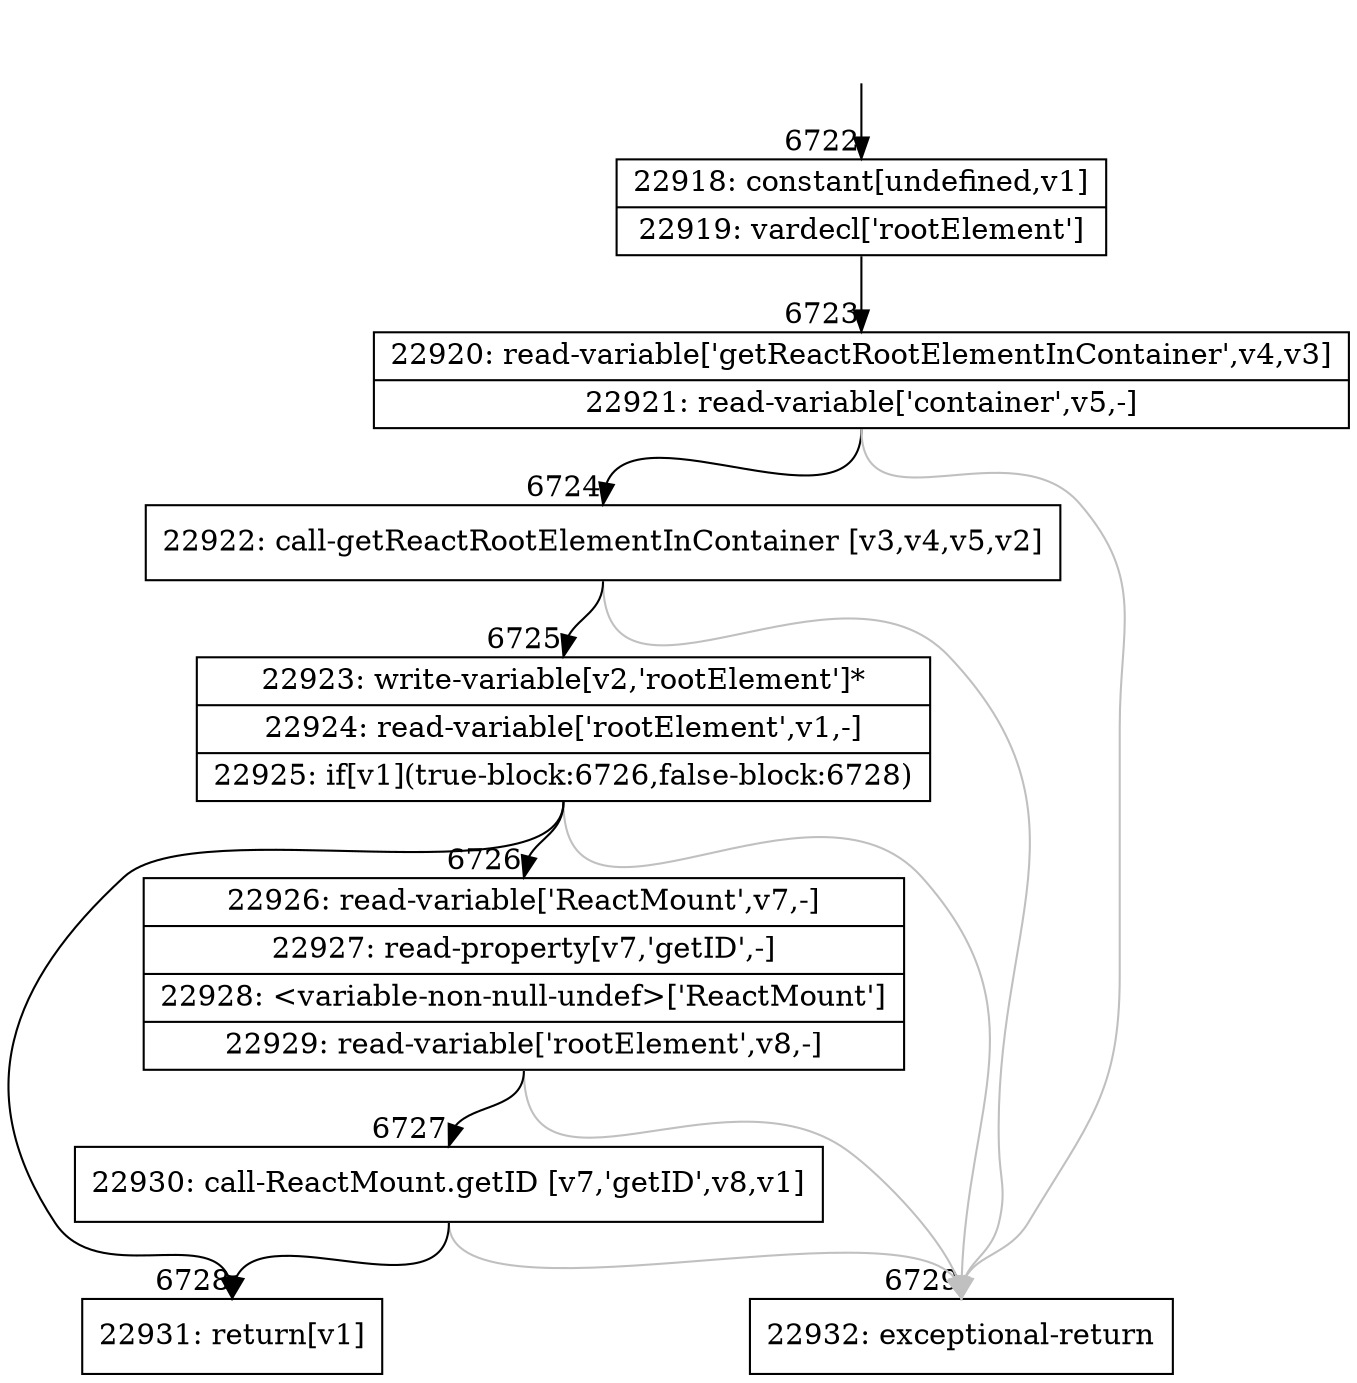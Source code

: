 digraph {
rankdir="TD"
BB_entry468[shape=none,label=""];
BB_entry468 -> BB6722 [tailport=s, headport=n, headlabel="    6722"]
BB6722 [shape=record label="{22918: constant[undefined,v1]|22919: vardecl['rootElement']}" ] 
BB6722 -> BB6723 [tailport=s, headport=n, headlabel="      6723"]
BB6723 [shape=record label="{22920: read-variable['getReactRootElementInContainer',v4,v3]|22921: read-variable['container',v5,-]}" ] 
BB6723 -> BB6724 [tailport=s, headport=n, headlabel="      6724"]
BB6723 -> BB6729 [tailport=s, headport=n, color=gray, headlabel="      6729"]
BB6724 [shape=record label="{22922: call-getReactRootElementInContainer [v3,v4,v5,v2]}" ] 
BB6724 -> BB6725 [tailport=s, headport=n, headlabel="      6725"]
BB6724 -> BB6729 [tailport=s, headport=n, color=gray]
BB6725 [shape=record label="{22923: write-variable[v2,'rootElement']*|22924: read-variable['rootElement',v1,-]|22925: if[v1](true-block:6726,false-block:6728)}" ] 
BB6725 -> BB6728 [tailport=s, headport=n, headlabel="      6728"]
BB6725 -> BB6726 [tailport=s, headport=n, headlabel="      6726"]
BB6725 -> BB6729 [tailport=s, headport=n, color=gray]
BB6726 [shape=record label="{22926: read-variable['ReactMount',v7,-]|22927: read-property[v7,'getID',-]|22928: \<variable-non-null-undef\>['ReactMount']|22929: read-variable['rootElement',v8,-]}" ] 
BB6726 -> BB6727 [tailport=s, headport=n, headlabel="      6727"]
BB6726 -> BB6729 [tailport=s, headport=n, color=gray]
BB6727 [shape=record label="{22930: call-ReactMount.getID [v7,'getID',v8,v1]}" ] 
BB6727 -> BB6728 [tailport=s, headport=n]
BB6727 -> BB6729 [tailport=s, headport=n, color=gray]
BB6728 [shape=record label="{22931: return[v1]}" ] 
BB6729 [shape=record label="{22932: exceptional-return}" ] 
//#$~ 11835
}
